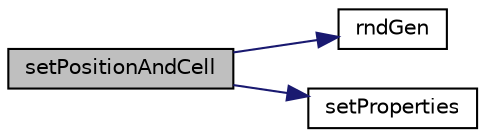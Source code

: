 digraph "setPositionAndCell"
{
  bgcolor="transparent";
  edge [fontname="Helvetica",fontsize="10",labelfontname="Helvetica",labelfontsize="10"];
  node [fontname="Helvetica",fontsize="10",shape=record];
  rankdir="LR";
  Node1 [label="setPositionAndCell",height=0.2,width=0.4,color="black", fillcolor="grey75", style="filled", fontcolor="black"];
  Node1 -> Node2 [color="midnightblue",fontsize="10",style="solid",fontname="Helvetica"];
  Node2 [label="rndGen",height=0.2,width=0.4,color="black",URL="$a04528.html#a5131998e20f3c5a8bd03cf9b48cc76c7"];
  Node1 -> Node3 [color="midnightblue",fontsize="10",style="solid",fontname="Helvetica"];
  Node3 [label="setProperties",height=0.2,width=0.4,color="black",URL="$a01839.html#a9c29fb14e9bea94ae75c185efe894b00",tooltip="Set the parcel properties. "];
}
